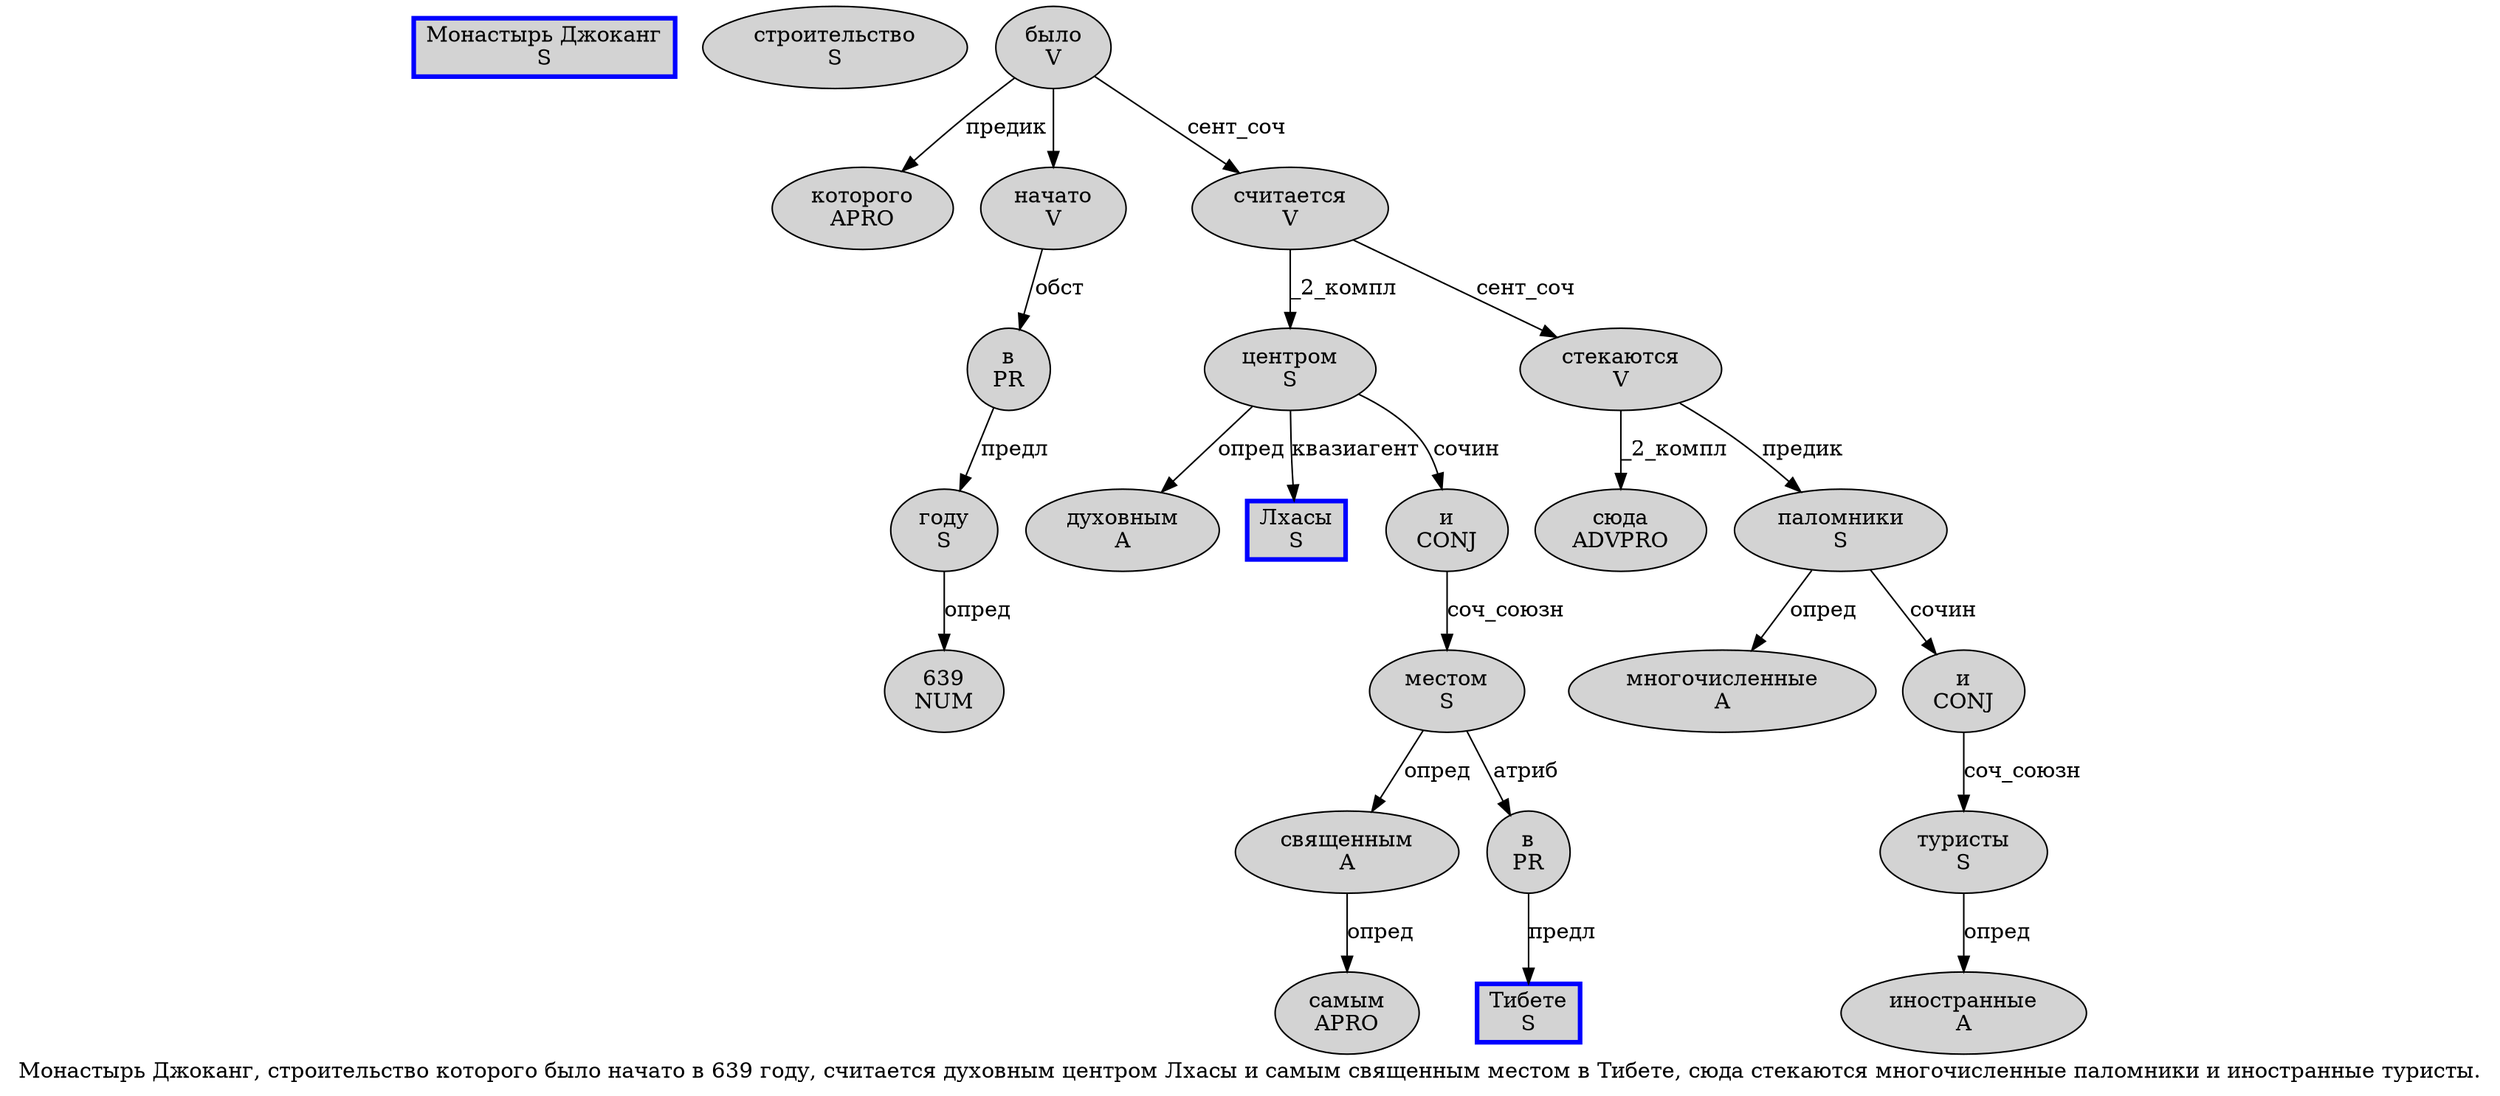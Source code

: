 digraph SENTENCE_1274 {
	graph [label="Монастырь Джоканг, строительство которого было начато в 639 году, считается духовным центром Лхасы и самым священным местом в Тибете, сюда стекаются многочисленные паломники и иностранные туристы."]
	node [style=filled]
		0 [label="Монастырь Джоканг
S" color=blue fillcolor=lightgray penwidth=3 shape=box]
		2 [label="строительство
S" color="" fillcolor=lightgray penwidth=1 shape=ellipse]
		3 [label="которого
APRO" color="" fillcolor=lightgray penwidth=1 shape=ellipse]
		4 [label="было
V" color="" fillcolor=lightgray penwidth=1 shape=ellipse]
		5 [label="начато
V" color="" fillcolor=lightgray penwidth=1 shape=ellipse]
		6 [label="в
PR" color="" fillcolor=lightgray penwidth=1 shape=ellipse]
		7 [label="639
NUM" color="" fillcolor=lightgray penwidth=1 shape=ellipse]
		8 [label="году
S" color="" fillcolor=lightgray penwidth=1 shape=ellipse]
		10 [label="считается
V" color="" fillcolor=lightgray penwidth=1 shape=ellipse]
		11 [label="духовным
A" color="" fillcolor=lightgray penwidth=1 shape=ellipse]
		12 [label="центром
S" color="" fillcolor=lightgray penwidth=1 shape=ellipse]
		13 [label="Лхасы
S" color=blue fillcolor=lightgray penwidth=3 shape=box]
		14 [label="и
CONJ" color="" fillcolor=lightgray penwidth=1 shape=ellipse]
		15 [label="самым
APRO" color="" fillcolor=lightgray penwidth=1 shape=ellipse]
		16 [label="священным
A" color="" fillcolor=lightgray penwidth=1 shape=ellipse]
		17 [label="местом
S" color="" fillcolor=lightgray penwidth=1 shape=ellipse]
		18 [label="в
PR" color="" fillcolor=lightgray penwidth=1 shape=ellipse]
		19 [label="Тибете
S" color=blue fillcolor=lightgray penwidth=3 shape=box]
		21 [label="сюда
ADVPRO" color="" fillcolor=lightgray penwidth=1 shape=ellipse]
		22 [label="стекаются
V" color="" fillcolor=lightgray penwidth=1 shape=ellipse]
		23 [label="многочисленные
A" color="" fillcolor=lightgray penwidth=1 shape=ellipse]
		24 [label="паломники
S" color="" fillcolor=lightgray penwidth=1 shape=ellipse]
		25 [label="и
CONJ" color="" fillcolor=lightgray penwidth=1 shape=ellipse]
		26 [label="иностранные
A" color="" fillcolor=lightgray penwidth=1 shape=ellipse]
		27 [label="туристы
S" color="" fillcolor=lightgray penwidth=1 shape=ellipse]
			17 -> 16 [label="опред"]
			17 -> 18 [label="атриб"]
			14 -> 17 [label="соч_союзн"]
			10 -> 12 [label="_2_компл"]
			10 -> 22 [label="сент_соч"]
			16 -> 15 [label="опред"]
			6 -> 8 [label="предл"]
			25 -> 27 [label="соч_союзн"]
			24 -> 23 [label="опред"]
			24 -> 25 [label="сочин"]
			5 -> 6 [label="обст"]
			12 -> 11 [label="опред"]
			12 -> 13 [label="квазиагент"]
			12 -> 14 [label="сочин"]
			22 -> 21 [label="_2_компл"]
			22 -> 24 [label="предик"]
			27 -> 26 [label="опред"]
			8 -> 7 [label="опред"]
			4 -> 3 [label="предик"]
			4 -> 5
			4 -> 10 [label="сент_соч"]
			18 -> 19 [label="предл"]
}